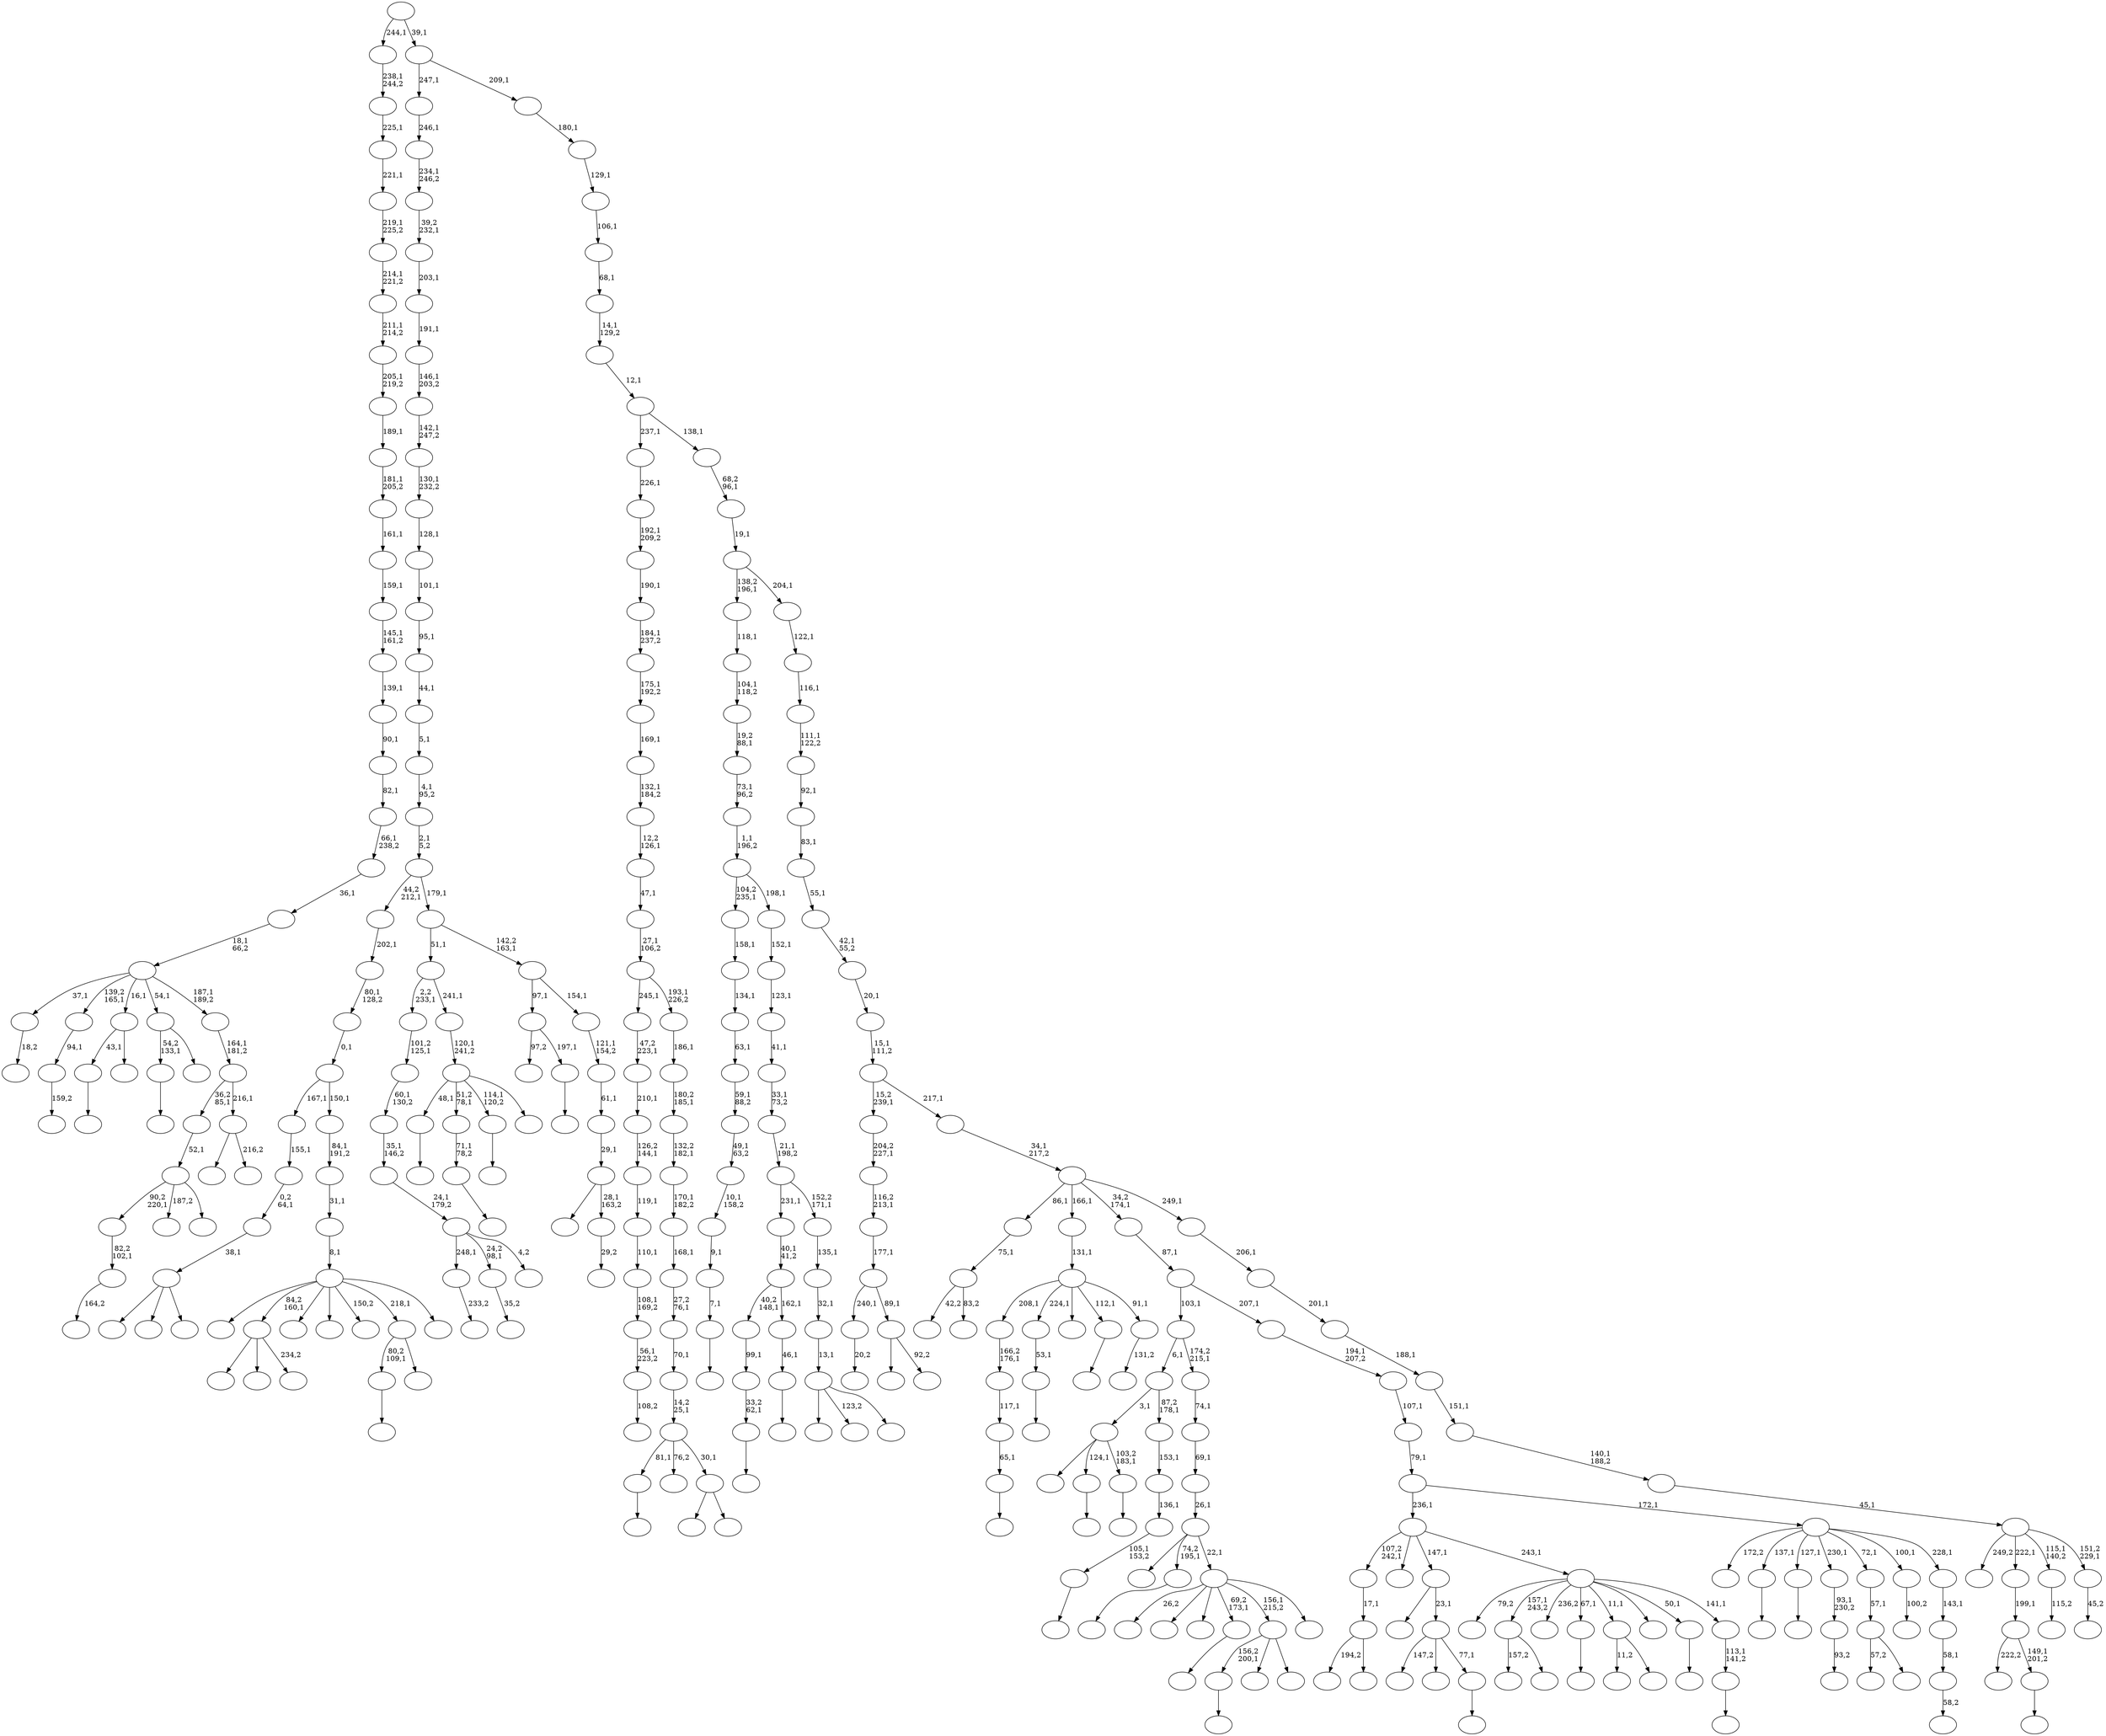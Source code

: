 digraph T {
	350 [label=""]
	349 [label=""]
	348 [label=""]
	347 [label=""]
	346 [label=""]
	345 [label=""]
	344 [label=""]
	343 [label=""]
	342 [label=""]
	341 [label=""]
	340 [label=""]
	339 [label=""]
	338 [label=""]
	337 [label=""]
	336 [label=""]
	335 [label=""]
	334 [label=""]
	333 [label=""]
	332 [label=""]
	331 [label=""]
	330 [label=""]
	329 [label=""]
	328 [label=""]
	327 [label=""]
	326 [label=""]
	325 [label=""]
	324 [label=""]
	323 [label=""]
	322 [label=""]
	321 [label=""]
	320 [label=""]
	319 [label=""]
	318 [label=""]
	317 [label=""]
	316 [label=""]
	315 [label=""]
	314 [label=""]
	313 [label=""]
	312 [label=""]
	311 [label=""]
	310 [label=""]
	309 [label=""]
	308 [label=""]
	307 [label=""]
	306 [label=""]
	305 [label=""]
	304 [label=""]
	303 [label=""]
	302 [label=""]
	301 [label=""]
	300 [label=""]
	299 [label=""]
	298 [label=""]
	297 [label=""]
	296 [label=""]
	295 [label=""]
	294 [label=""]
	293 [label=""]
	292 [label=""]
	291 [label=""]
	290 [label=""]
	289 [label=""]
	288 [label=""]
	287 [label=""]
	286 [label=""]
	285 [label=""]
	284 [label=""]
	283 [label=""]
	282 [label=""]
	281 [label=""]
	280 [label=""]
	279 [label=""]
	278 [label=""]
	277 [label=""]
	276 [label=""]
	275 [label=""]
	274 [label=""]
	273 [label=""]
	272 [label=""]
	271 [label=""]
	270 [label=""]
	269 [label=""]
	268 [label=""]
	267 [label=""]
	266 [label=""]
	265 [label=""]
	264 [label=""]
	263 [label=""]
	262 [label=""]
	261 [label=""]
	260 [label=""]
	259 [label=""]
	258 [label=""]
	257 [label=""]
	256 [label=""]
	255 [label=""]
	254 [label=""]
	253 [label=""]
	252 [label=""]
	251 [label=""]
	250 [label=""]
	249 [label=""]
	248 [label=""]
	247 [label=""]
	246 [label=""]
	245 [label=""]
	244 [label=""]
	243 [label=""]
	242 [label=""]
	241 [label=""]
	240 [label=""]
	239 [label=""]
	238 [label=""]
	237 [label=""]
	236 [label=""]
	235 [label=""]
	234 [label=""]
	233 [label=""]
	232 [label=""]
	231 [label=""]
	230 [label=""]
	229 [label=""]
	228 [label=""]
	227 [label=""]
	226 [label=""]
	225 [label=""]
	224 [label=""]
	223 [label=""]
	222 [label=""]
	221 [label=""]
	220 [label=""]
	219 [label=""]
	218 [label=""]
	217 [label=""]
	216 [label=""]
	215 [label=""]
	214 [label=""]
	213 [label=""]
	212 [label=""]
	211 [label=""]
	210 [label=""]
	209 [label=""]
	208 [label=""]
	207 [label=""]
	206 [label=""]
	205 [label=""]
	204 [label=""]
	203 [label=""]
	202 [label=""]
	201 [label=""]
	200 [label=""]
	199 [label=""]
	198 [label=""]
	197 [label=""]
	196 [label=""]
	195 [label=""]
	194 [label=""]
	193 [label=""]
	192 [label=""]
	191 [label=""]
	190 [label=""]
	189 [label=""]
	188 [label=""]
	187 [label=""]
	186 [label=""]
	185 [label=""]
	184 [label=""]
	183 [label=""]
	182 [label=""]
	181 [label=""]
	180 [label=""]
	179 [label=""]
	178 [label=""]
	177 [label=""]
	176 [label=""]
	175 [label=""]
	174 [label=""]
	173 [label=""]
	172 [label=""]
	171 [label=""]
	170 [label=""]
	169 [label=""]
	168 [label=""]
	167 [label=""]
	166 [label=""]
	165 [label=""]
	164 [label=""]
	163 [label=""]
	162 [label=""]
	161 [label=""]
	160 [label=""]
	159 [label=""]
	158 [label=""]
	157 [label=""]
	156 [label=""]
	155 [label=""]
	154 [label=""]
	153 [label=""]
	152 [label=""]
	151 [label=""]
	150 [label=""]
	149 [label=""]
	148 [label=""]
	147 [label=""]
	146 [label=""]
	145 [label=""]
	144 [label=""]
	143 [label=""]
	142 [label=""]
	141 [label=""]
	140 [label=""]
	139 [label=""]
	138 [label=""]
	137 [label=""]
	136 [label=""]
	135 [label=""]
	134 [label=""]
	133 [label=""]
	132 [label=""]
	131 [label=""]
	130 [label=""]
	129 [label=""]
	128 [label=""]
	127 [label=""]
	126 [label=""]
	125 [label=""]
	124 [label=""]
	123 [label=""]
	122 [label=""]
	121 [label=""]
	120 [label=""]
	119 [label=""]
	118 [label=""]
	117 [label=""]
	116 [label=""]
	115 [label=""]
	114 [label=""]
	113 [label=""]
	112 [label=""]
	111 [label=""]
	110 [label=""]
	109 [label=""]
	108 [label=""]
	107 [label=""]
	106 [label=""]
	105 [label=""]
	104 [label=""]
	103 [label=""]
	102 [label=""]
	101 [label=""]
	100 [label=""]
	99 [label=""]
	98 [label=""]
	97 [label=""]
	96 [label=""]
	95 [label=""]
	94 [label=""]
	93 [label=""]
	92 [label=""]
	91 [label=""]
	90 [label=""]
	89 [label=""]
	88 [label=""]
	87 [label=""]
	86 [label=""]
	85 [label=""]
	84 [label=""]
	83 [label=""]
	82 [label=""]
	81 [label=""]
	80 [label=""]
	79 [label=""]
	78 [label=""]
	77 [label=""]
	76 [label=""]
	75 [label=""]
	74 [label=""]
	73 [label=""]
	72 [label=""]
	71 [label=""]
	70 [label=""]
	69 [label=""]
	68 [label=""]
	67 [label=""]
	66 [label=""]
	65 [label=""]
	64 [label=""]
	63 [label=""]
	62 [label=""]
	61 [label=""]
	60 [label=""]
	59 [label=""]
	58 [label=""]
	57 [label=""]
	56 [label=""]
	55 [label=""]
	54 [label=""]
	53 [label=""]
	52 [label=""]
	51 [label=""]
	50 [label=""]
	49 [label=""]
	48 [label=""]
	47 [label=""]
	46 [label=""]
	45 [label=""]
	44 [label=""]
	43 [label=""]
	42 [label=""]
	41 [label=""]
	40 [label=""]
	39 [label=""]
	38 [label=""]
	37 [label=""]
	36 [label=""]
	35 [label=""]
	34 [label=""]
	33 [label=""]
	32 [label=""]
	31 [label=""]
	30 [label=""]
	29 [label=""]
	28 [label=""]
	27 [label=""]
	26 [label=""]
	25 [label=""]
	24 [label=""]
	23 [label=""]
	22 [label=""]
	21 [label=""]
	20 [label=""]
	19 [label=""]
	18 [label=""]
	17 [label=""]
	16 [label=""]
	15 [label=""]
	14 [label=""]
	13 [label=""]
	12 [label=""]
	11 [label=""]
	10 [label=""]
	9 [label=""]
	8 [label=""]
	7 [label=""]
	6 [label=""]
	5 [label=""]
	4 [label=""]
	3 [label=""]
	2 [label=""]
	1 [label=""]
	0 [label=""]
	347 -> 348 [label="164,2"]
	346 -> 347 [label="82,2\n102,1"]
	342 -> 343 [label=""]
	333 -> 334 [label=""]
	331 -> 332 [label="18,2"]
	329 -> 330 [label=""]
	328 -> 344 [label=""]
	328 -> 333 [label="124,1"]
	328 -> 329 [label="103,2\n183,1"]
	326 -> 327 [label=""]
	321 -> 322 [label="233,2"]
	318 -> 319 [label=""]
	317 -> 318 [label="7,1"]
	316 -> 317 [label="9,1"]
	315 -> 316 [label="10,1\n158,2"]
	314 -> 315 [label="49,1\n63,2"]
	313 -> 314 [label="59,1\n88,2"]
	312 -> 313 [label="63,1"]
	311 -> 312 [label="134,1"]
	310 -> 311 [label="158,1"]
	308 -> 309 [label=""]
	303 -> 338 [label="194,2"]
	303 -> 304 [label=""]
	302 -> 303 [label="17,1"]
	299 -> 300 [label=""]
	296 -> 297 [label="35,2"]
	294 -> 295 [label=""]
	293 -> 340 [label="222,2"]
	293 -> 294 [label="149,1\n201,2"]
	292 -> 293 [label="199,1"]
	289 -> 325 [label="157,2"]
	289 -> 290 [label=""]
	286 -> 287 [label=""]
	283 -> 284 [label=""]
	280 -> 281 [label=""]
	279 -> 280 [label="65,1"]
	278 -> 279 [label="117,1"]
	277 -> 278 [label="166,2\n176,1"]
	275 -> 276 [label=""]
	272 -> 273 [label=""]
	268 -> 269 [label=""]
	267 -> 268 [label="33,2\n62,1"]
	266 -> 267 [label="99,1"]
	264 -> 265 [label=""]
	263 -> 264 [label="53,1"]
	261 -> 298 [label=""]
	261 -> 291 [label=""]
	261 -> 262 [label="234,2"]
	259 -> 336 [label="11,2"]
	259 -> 260 [label=""]
	257 -> 258 [label=""]
	256 -> 337 [label="97,2"]
	256 -> 257 [label="197,1"]
	253 -> 254 [label="108,2"]
	252 -> 253 [label="56,1\n223,2"]
	251 -> 252 [label="108,1\n169,2"]
	250 -> 251 [label="110,1"]
	249 -> 250 [label="119,1"]
	248 -> 249 [label="126,2\n144,1"]
	247 -> 248 [label="210,1"]
	246 -> 247 [label="47,2\n223,1"]
	244 -> 245 [label=""]
	242 -> 243 [label=""]
	241 -> 242 [label="71,1\n78,2"]
	238 -> 239 [label="159,2"]
	237 -> 238 [label="94,1"]
	235 -> 341 [label=""]
	235 -> 271 [label=""]
	235 -> 236 [label=""]
	234 -> 235 [label="38,1"]
	233 -> 234 [label="0,2\n64,1"]
	232 -> 233 [label="155,1"]
	230 -> 346 [label="90,2\n220,1"]
	230 -> 320 [label="187,2"]
	230 -> 231 [label=""]
	229 -> 230 [label="52,1"]
	225 -> 321 [label="248,1"]
	225 -> 296 [label="24,2\n98,1"]
	225 -> 226 [label="4,2"]
	224 -> 225 [label="24,1\n179,2"]
	223 -> 224 [label="35,1\n146,2"]
	222 -> 223 [label="60,1\n130,2"]
	221 -> 222 [label="101,2\n125,1"]
	218 -> 219 [label=""]
	217 -> 218 [label="105,1\n153,2"]
	216 -> 217 [label="136,1"]
	215 -> 216 [label="153,1"]
	214 -> 328 [label="3,1"]
	214 -> 215 [label="87,2\n178,1"]
	212 -> 213 [label=""]
	211 -> 212 [label="46,1"]
	210 -> 266 [label="40,2\n148,1"]
	210 -> 211 [label="162,1"]
	209 -> 210 [label="40,1\n41,2"]
	206 -> 207 [label="115,2"]
	202 -> 203 [label=""]
	199 -> 200 [label=""]
	197 -> 198 [label=""]
	195 -> 274 [label=""]
	195 -> 196 [label=""]
	194 -> 308 [label="81,1"]
	194 -> 306 [label="76,2"]
	194 -> 195 [label="30,1"]
	193 -> 194 [label="14,2\n25,1"]
	192 -> 193 [label="70,1"]
	191 -> 192 [label="27,2\n76,1"]
	190 -> 191 [label="168,1"]
	189 -> 190 [label="170,1\n182,2"]
	188 -> 189 [label="132,2\n182,1"]
	187 -> 188 [label="180,2\n185,1"]
	186 -> 187 [label="186,1"]
	185 -> 246 [label="245,1"]
	185 -> 186 [label="193,1\n226,2"]
	184 -> 185 [label="27,1\n106,2"]
	183 -> 184 [label="47,1"]
	182 -> 183 [label="12,2\n126,1"]
	181 -> 182 [label="132,1\n184,2"]
	180 -> 181 [label="169,1"]
	179 -> 180 [label="175,1\n192,2"]
	178 -> 179 [label="184,1\n237,2"]
	177 -> 178 [label="190,1"]
	176 -> 177 [label="192,1\n209,2"]
	175 -> 176 [label="226,1"]
	172 -> 173 [label=""]
	170 -> 171 [label="20,2"]
	168 -> 286 [label="43,1"]
	168 -> 169 [label=""]
	166 -> 244 [label="48,1"]
	166 -> 241 [label="51,2\n78,1"]
	166 -> 199 [label="114,1\n120,2"]
	166 -> 167 [label=""]
	165 -> 166 [label="120,1\n241,2"]
	164 -> 221 [label="2,2\n233,1"]
	164 -> 165 [label="241,1"]
	162 -> 163 [label="93,2"]
	161 -> 162 [label="93,1\n230,2"]
	157 -> 174 [label="42,2"]
	157 -> 158 [label="83,2"]
	156 -> 157 [label="75,1"]
	154 -> 283 [label="80,2\n109,1"]
	154 -> 155 [label=""]
	152 -> 305 [label=""]
	152 -> 153 [label="92,2"]
	151 -> 170 [label="240,1"]
	151 -> 152 [label="89,1"]
	150 -> 151 [label="177,1"]
	149 -> 150 [label="116,2\n213,1"]
	148 -> 149 [label="204,2\n227,1"]
	146 -> 324 [label=""]
	146 -> 261 [label="84,2\n160,1"]
	146 -> 228 [label=""]
	146 -> 220 [label=""]
	146 -> 160 [label="150,2"]
	146 -> 154 [label="218,1"]
	146 -> 147 [label=""]
	145 -> 146 [label="8,1"]
	144 -> 145 [label="31,1"]
	143 -> 144 [label="84,1\n191,2"]
	142 -> 232 [label="167,1"]
	142 -> 143 [label="150,1"]
	141 -> 142 [label="0,1"]
	140 -> 141 [label="80,1\n128,2"]
	139 -> 140 [label="202,1"]
	137 -> 138 [label=""]
	136 -> 345 [label="147,2"]
	136 -> 205 [label=""]
	136 -> 137 [label="77,1"]
	135 -> 159 [label=""]
	135 -> 136 [label="23,1"]
	133 -> 342 [label="156,2\n200,1"]
	133 -> 208 [label=""]
	133 -> 134 [label=""]
	131 -> 132 [label="131,2"]
	130 -> 277 [label="208,1"]
	130 -> 263 [label="224,1"]
	130 -> 227 [label=""]
	130 -> 202 [label="112,1"]
	130 -> 131 [label="91,1"]
	129 -> 130 [label="131,1"]
	127 -> 350 [label="26,2"]
	127 -> 335 [label=""]
	127 -> 323 [label=""]
	127 -> 172 [label="69,2\n173,1"]
	127 -> 133 [label="156,1\n215,2"]
	127 -> 128 [label=""]
	126 -> 255 [label=""]
	126 -> 197 [label="74,2\n195,1"]
	126 -> 127 [label="22,1"]
	125 -> 126 [label="26,1"]
	124 -> 125 [label="69,1"]
	123 -> 124 [label="74,1"]
	122 -> 214 [label="6,1"]
	122 -> 123 [label="174,2\n215,1"]
	120 -> 121 [label=""]
	118 -> 119 [label=""]
	117 -> 118 [label="113,1\n141,2"]
	116 -> 339 [label="79,2"]
	116 -> 289 [label="157,1\n243,2"]
	116 -> 285 [label="236,2"]
	116 -> 275 [label="67,1"]
	116 -> 259 [label="11,1"]
	116 -> 201 [label=""]
	116 -> 120 [label="50,1"]
	116 -> 117 [label="141,1"]
	115 -> 302 [label="107,2\n242,1"]
	115 -> 270 [label=""]
	115 -> 135 [label="147,1"]
	115 -> 116 [label="243,1"]
	113 -> 204 [label="57,2"]
	113 -> 114 [label=""]
	112 -> 113 [label="57,1"]
	110 -> 326 [label="54,2\n133,1"]
	110 -> 111 [label=""]
	108 -> 109 [label="100,2"]
	106 -> 107 [label="58,2"]
	105 -> 106 [label="58,1"]
	104 -> 105 [label="143,1"]
	103 -> 301 [label="172,2"]
	103 -> 299 [label="137,1"]
	103 -> 272 [label="127,1"]
	103 -> 161 [label="230,1"]
	103 -> 112 [label="72,1"]
	103 -> 108 [label="100,1"]
	103 -> 104 [label="228,1"]
	102 -> 115 [label="236,1"]
	102 -> 103 [label="172,1"]
	101 -> 102 [label="79,1"]
	100 -> 101 [label="107,1"]
	99 -> 100 [label="194,1\n207,2"]
	98 -> 122 [label="103,1"]
	98 -> 99 [label="207,1"]
	97 -> 98 [label="87,1"]
	95 -> 307 [label=""]
	95 -> 282 [label="123,2"]
	95 -> 96 [label=""]
	94 -> 95 [label="13,1"]
	93 -> 94 [label="32,1"]
	92 -> 93 [label="135,1"]
	91 -> 209 [label="231,1"]
	91 -> 92 [label="152,2\n171,1"]
	90 -> 91 [label="21,1\n198,2"]
	89 -> 90 [label="33,1\n73,2"]
	88 -> 89 [label="41,1"]
	87 -> 88 [label="123,1"]
	86 -> 87 [label="152,1"]
	85 -> 310 [label="104,2\n235,1"]
	85 -> 86 [label="198,1"]
	84 -> 85 [label="1,1\n196,2"]
	83 -> 84 [label="73,1\n96,2"]
	82 -> 83 [label="19,2\n88,1"]
	81 -> 82 [label="104,1\n118,2"]
	80 -> 81 [label="118,1"]
	78 -> 240 [label=""]
	78 -> 79 [label="216,2"]
	77 -> 229 [label="36,2\n85,1"]
	77 -> 78 [label="216,1"]
	76 -> 77 [label="164,1\n181,2"]
	75 -> 331 [label="37,1"]
	75 -> 237 [label="139,2\n165,1"]
	75 -> 168 [label="16,1"]
	75 -> 110 [label="54,1"]
	75 -> 76 [label="187,1\n189,2"]
	74 -> 75 [label="18,1\n66,2"]
	73 -> 74 [label="36,1"]
	72 -> 73 [label="66,1\n238,2"]
	71 -> 72 [label="82,1"]
	70 -> 71 [label="90,1"]
	69 -> 70 [label="139,1"]
	68 -> 69 [label="145,1\n161,2"]
	67 -> 68 [label="159,1"]
	66 -> 67 [label="161,1"]
	65 -> 66 [label="181,1\n205,2"]
	64 -> 65 [label="189,1"]
	63 -> 64 [label="205,1\n219,2"]
	62 -> 63 [label="211,1\n214,2"]
	61 -> 62 [label="214,1\n221,2"]
	60 -> 61 [label="219,1\n225,2"]
	59 -> 60 [label="221,1"]
	58 -> 59 [label="225,1"]
	57 -> 58 [label="238,1\n244,2"]
	55 -> 56 [label="29,2"]
	54 -> 288 [label=""]
	54 -> 55 [label="28,1\n163,2"]
	53 -> 54 [label="29,1"]
	52 -> 53 [label="61,1"]
	51 -> 52 [label="121,1\n154,2"]
	50 -> 256 [label="97,1"]
	50 -> 51 [label="154,1"]
	49 -> 164 [label="51,1"]
	49 -> 50 [label="142,2\n163,1"]
	48 -> 139 [label="44,2\n212,1"]
	48 -> 49 [label="179,1"]
	47 -> 48 [label="2,1\n5,2"]
	46 -> 47 [label="4,1\n95,2"]
	45 -> 46 [label="5,1"]
	44 -> 45 [label="44,1"]
	43 -> 44 [label="95,1"]
	42 -> 43 [label="101,1"]
	41 -> 42 [label="128,1"]
	40 -> 41 [label="130,1\n232,2"]
	39 -> 40 [label="142,1\n247,2"]
	38 -> 39 [label="146,1\n203,2"]
	37 -> 38 [label="191,1"]
	36 -> 37 [label="203,1"]
	35 -> 36 [label="39,2\n232,1"]
	34 -> 35 [label="234,1\n246,2"]
	33 -> 34 [label="246,1"]
	31 -> 32 [label="45,2"]
	30 -> 349 [label="249,2"]
	30 -> 292 [label="222,1"]
	30 -> 206 [label="115,1\n140,2"]
	30 -> 31 [label="151,2\n229,1"]
	29 -> 30 [label="45,1"]
	28 -> 29 [label="140,1\n188,2"]
	27 -> 28 [label="151,1"]
	26 -> 27 [label="188,1"]
	25 -> 26 [label="201,1"]
	24 -> 25 [label="206,1"]
	23 -> 156 [label="86,1"]
	23 -> 129 [label="166,1"]
	23 -> 97 [label="34,2\n174,1"]
	23 -> 24 [label="249,1"]
	22 -> 23 [label="34,1\n217,2"]
	21 -> 148 [label="15,2\n239,1"]
	21 -> 22 [label="217,1"]
	20 -> 21 [label="15,1\n111,2"]
	19 -> 20 [label="20,1"]
	18 -> 19 [label="42,1\n55,2"]
	17 -> 18 [label="55,1"]
	16 -> 17 [label="83,1"]
	15 -> 16 [label="92,1"]
	14 -> 15 [label="111,1\n122,2"]
	13 -> 14 [label="116,1"]
	12 -> 13 [label="122,1"]
	11 -> 80 [label="138,2\n196,1"]
	11 -> 12 [label="204,1"]
	10 -> 11 [label="19,1"]
	9 -> 10 [label="68,2\n96,1"]
	8 -> 175 [label="237,1"]
	8 -> 9 [label="138,1"]
	7 -> 8 [label="12,1"]
	6 -> 7 [label="14,1\n129,2"]
	5 -> 6 [label="68,1"]
	4 -> 5 [label="106,1"]
	3 -> 4 [label="129,1"]
	2 -> 3 [label="180,1"]
	1 -> 33 [label="247,1"]
	1 -> 2 [label="209,1"]
	0 -> 57 [label="244,1"]
	0 -> 1 [label="39,1"]
}
